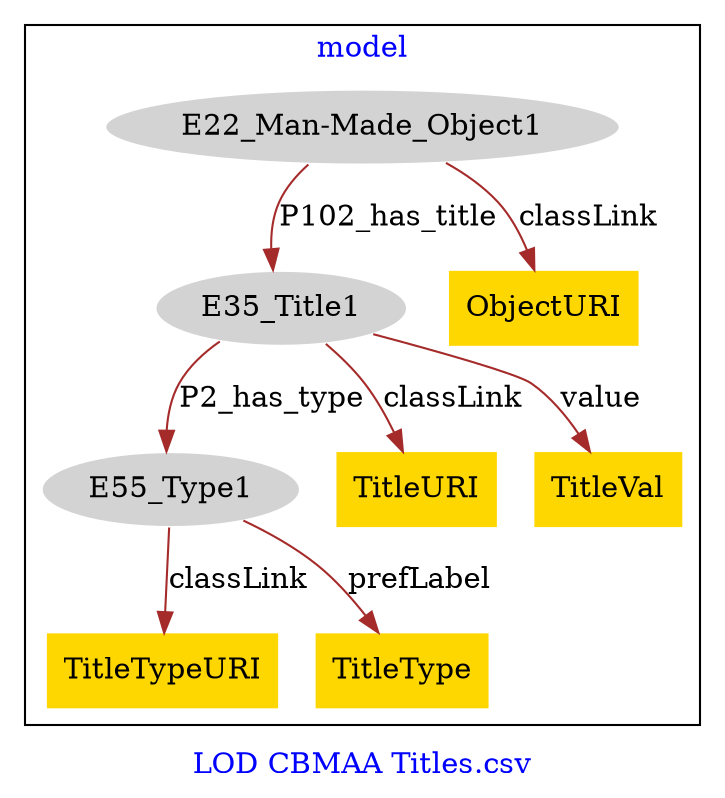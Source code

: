 digraph n0 {
fontcolor="blue"
remincross="true"
label="LOD CBMAA Titles.csv"
subgraph cluster {
label="model"
n2[style="filled",color="white",fillcolor="lightgray",label="E22_Man-Made_Object1"];
n3[style="filled",color="white",fillcolor="lightgray",label="E35_Title1"];
n4[style="filled",color="white",fillcolor="lightgray",label="E55_Type1"];
n5[shape="plaintext",style="filled",fillcolor="gold",label="TitleURI"];
n6[shape="plaintext",style="filled",fillcolor="gold",label="ObjectURI"];
n7[shape="plaintext",style="filled",fillcolor="gold",label="TitleVal"];
n8[shape="plaintext",style="filled",fillcolor="gold",label="TitleTypeURI"];
n9[shape="plaintext",style="filled",fillcolor="gold",label="TitleType"];
}
n2 -> n3[color="brown",fontcolor="black",label="P102_has_title"]
n3 -> n4[color="brown",fontcolor="black",label="P2_has_type"]
n3 -> n5[color="brown",fontcolor="black",label="classLink"]
n2 -> n6[color="brown",fontcolor="black",label="classLink"]
n3 -> n7[color="brown",fontcolor="black",label="value"]
n4 -> n8[color="brown",fontcolor="black",label="classLink"]
n4 -> n9[color="brown",fontcolor="black",label="prefLabel"]
}
